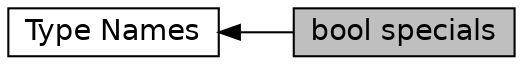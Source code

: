 digraph "bool specials"
{
  edge [fontname="Helvetica",fontsize="14",labelfontname="Helvetica",labelfontsize="14"];
  node [fontname="Helvetica",fontsize="14",shape=box];
  rankdir=LR;
  Node1 [label="bool specials",height=0.2,width=0.4,color="black", fillcolor="grey75", style="filled", fontcolor="black",tooltip="bool must be handled specially since it is not a typedef but a macro"];
  Node2 [label="Type Names",height=0.2,width=0.4,color="black", fillcolor="white", style="filled",URL="$group__typenames.html",tooltip="A bunch of types that are derived from the standard types."];
  Node2->Node1 [shape=plaintext, dir="back", style="solid"];
}
